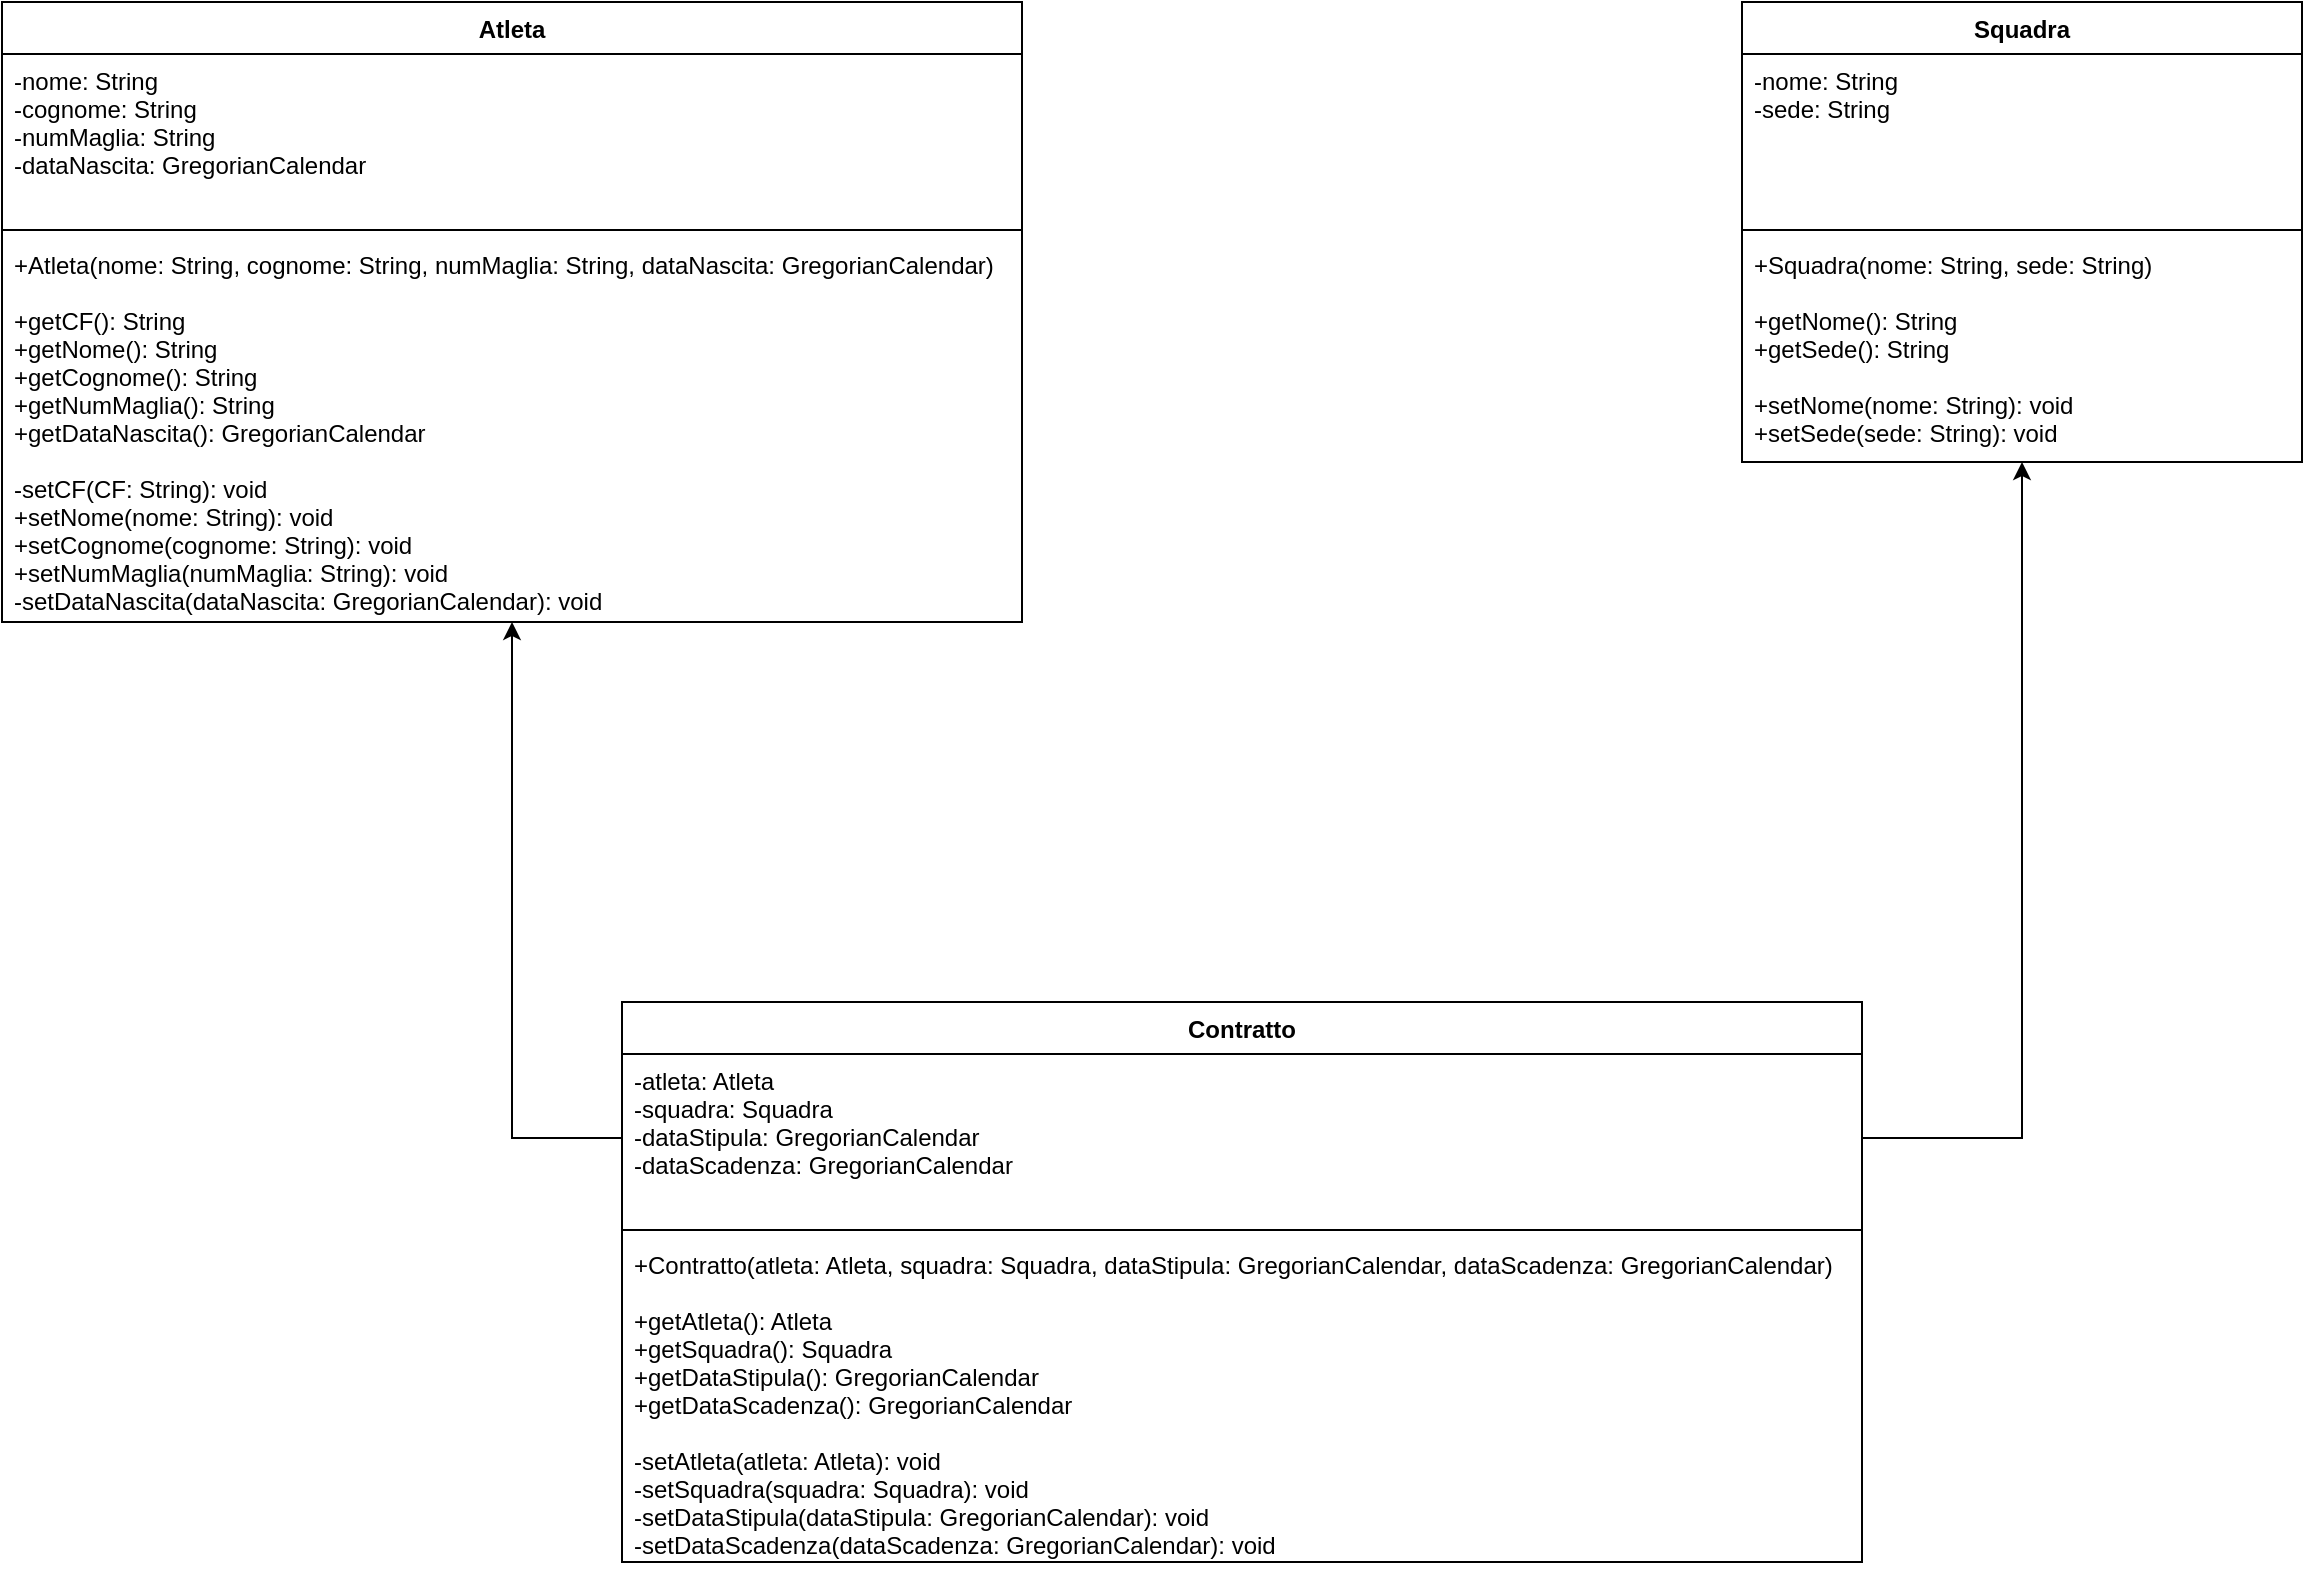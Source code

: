 <mxfile>
    <diagram id="aHG1m4o8wAllWOqiuQ4b" name="Page-1">
        <mxGraphModel dx="1435" dy="904" grid="1" gridSize="10" guides="1" tooltips="1" connect="1" arrows="1" fold="1" page="0" pageScale="1" pageWidth="827" pageHeight="1169" math="0" shadow="0">
            <root>
                <mxCell id="0"/>
                <mxCell id="1" parent="0"/>
                <mxCell id="SDYkrErsh-1BL4w2dOnM-1" value="Atleta" style="swimlane;fontStyle=1;align=center;verticalAlign=top;childLayout=stackLayout;horizontal=1;startSize=26;horizontalStack=0;resizeParent=1;resizeParentMax=0;resizeLast=0;collapsible=1;marginBottom=0;" parent="1" vertex="1">
                    <mxGeometry x="-380" y="120" width="510" height="310" as="geometry"/>
                </mxCell>
                <mxCell id="SDYkrErsh-1BL4w2dOnM-2" value="-nome: String&#10;-cognome: String&#10;-numMaglia: String&#10;-dataNascita: GregorianCalendar" style="text;strokeColor=none;fillColor=none;align=left;verticalAlign=top;spacingLeft=4;spacingRight=4;overflow=hidden;rotatable=0;points=[[0,0.5],[1,0.5]];portConstraint=eastwest;" parent="SDYkrErsh-1BL4w2dOnM-1" vertex="1">
                    <mxGeometry y="26" width="510" height="84" as="geometry"/>
                </mxCell>
                <mxCell id="SDYkrErsh-1BL4w2dOnM-3" value="" style="line;strokeWidth=1;fillColor=none;align=left;verticalAlign=middle;spacingTop=-1;spacingLeft=3;spacingRight=3;rotatable=0;labelPosition=right;points=[];portConstraint=eastwest;" parent="SDYkrErsh-1BL4w2dOnM-1" vertex="1">
                    <mxGeometry y="110" width="510" height="8" as="geometry"/>
                </mxCell>
                <mxCell id="SDYkrErsh-1BL4w2dOnM-4" value="+Atleta(nome: String, cognome: String, numMaglia: String, dataNascita: GregorianCalendar)&#10;&#10;+getCF(): String&#10;+getNome(): String&#10;+getCognome(): String&#10;+getNumMaglia(): String&#10;+getDataNascita(): GregorianCalendar&#10;&#10;-setCF(CF: String): void&#10;+setNome(nome: String): void&#10;+setCognome(cognome: String): void&#10;+setNumMaglia(numMaglia: String): void&#10;-setDataNascita(dataNascita: GregorianCalendar): void" style="text;strokeColor=none;fillColor=none;align=left;verticalAlign=top;spacingLeft=4;spacingRight=4;overflow=hidden;rotatable=0;points=[[0,0.5],[1,0.5]];portConstraint=eastwest;" parent="SDYkrErsh-1BL4w2dOnM-1" vertex="1">
                    <mxGeometry y="118" width="510" height="192" as="geometry"/>
                </mxCell>
                <mxCell id="SDYkrErsh-1BL4w2dOnM-5" value="Squadra" style="swimlane;fontStyle=1;align=center;verticalAlign=top;childLayout=stackLayout;horizontal=1;startSize=26;horizontalStack=0;resizeParent=1;resizeParentMax=0;resizeLast=0;collapsible=1;marginBottom=0;" parent="1" vertex="1">
                    <mxGeometry x="490" y="120" width="280" height="230" as="geometry"/>
                </mxCell>
                <mxCell id="SDYkrErsh-1BL4w2dOnM-6" value="-nome: String&#10;-sede: String" style="text;strokeColor=none;fillColor=none;align=left;verticalAlign=top;spacingLeft=4;spacingRight=4;overflow=hidden;rotatable=0;points=[[0,0.5],[1,0.5]];portConstraint=eastwest;" parent="SDYkrErsh-1BL4w2dOnM-5" vertex="1">
                    <mxGeometry y="26" width="280" height="84" as="geometry"/>
                </mxCell>
                <mxCell id="SDYkrErsh-1BL4w2dOnM-7" value="" style="line;strokeWidth=1;fillColor=none;align=left;verticalAlign=middle;spacingTop=-1;spacingLeft=3;spacingRight=3;rotatable=0;labelPosition=right;points=[];portConstraint=eastwest;" parent="SDYkrErsh-1BL4w2dOnM-5" vertex="1">
                    <mxGeometry y="110" width="280" height="8" as="geometry"/>
                </mxCell>
                <mxCell id="SDYkrErsh-1BL4w2dOnM-8" value="+Squadra(nome: String, sede: String)&#10;&#10;+getNome(): String&#10;+getSede(): String&#10;&#10;+setNome(nome: String): void&#10;+setSede(sede: String): void" style="text;strokeColor=none;fillColor=none;align=left;verticalAlign=top;spacingLeft=4;spacingRight=4;overflow=hidden;rotatable=0;points=[[0,0.5],[1,0.5]];portConstraint=eastwest;" parent="SDYkrErsh-1BL4w2dOnM-5" vertex="1">
                    <mxGeometry y="118" width="280" height="112" as="geometry"/>
                </mxCell>
                <mxCell id="SDYkrErsh-1BL4w2dOnM-9" value="Contratto" style="swimlane;fontStyle=1;align=center;verticalAlign=top;childLayout=stackLayout;horizontal=1;startSize=26;horizontalStack=0;resizeParent=1;resizeParentMax=0;resizeLast=0;collapsible=1;marginBottom=0;" parent="1" vertex="1">
                    <mxGeometry x="-70" y="620" width="620" height="280" as="geometry"/>
                </mxCell>
                <mxCell id="SDYkrErsh-1BL4w2dOnM-10" value="-atleta: Atleta&#10;-squadra: Squadra&#10;-dataStipula: GregorianCalendar&#10;-dataScadenza: GregorianCalendar" style="text;strokeColor=none;fillColor=none;align=left;verticalAlign=top;spacingLeft=4;spacingRight=4;overflow=hidden;rotatable=0;points=[[0,0.5],[1,0.5]];portConstraint=eastwest;" parent="SDYkrErsh-1BL4w2dOnM-9" vertex="1">
                    <mxGeometry y="26" width="620" height="84" as="geometry"/>
                </mxCell>
                <mxCell id="SDYkrErsh-1BL4w2dOnM-11" value="" style="line;strokeWidth=1;fillColor=none;align=left;verticalAlign=middle;spacingTop=-1;spacingLeft=3;spacingRight=3;rotatable=0;labelPosition=right;points=[];portConstraint=eastwest;" parent="SDYkrErsh-1BL4w2dOnM-9" vertex="1">
                    <mxGeometry y="110" width="620" height="8" as="geometry"/>
                </mxCell>
                <mxCell id="SDYkrErsh-1BL4w2dOnM-12" value="+Contratto(atleta: Atleta, squadra: Squadra, dataStipula: GregorianCalendar, dataScadenza: GregorianCalendar)&#10;&#10;+getAtleta(): Atleta&#10;+getSquadra(): Squadra&#10;+getDataStipula(): GregorianCalendar&#10;+getDataScadenza(): GregorianCalendar&#10;&#10;-setAtleta(atleta: Atleta): void&#10;-setSquadra(squadra: Squadra): void&#10;-setDataStipula(dataStipula: GregorianCalendar): void&#10;-setDataScadenza(dataScadenza: GregorianCalendar): void" style="text;strokeColor=none;fillColor=none;align=left;verticalAlign=top;spacingLeft=4;spacingRight=4;overflow=hidden;rotatable=0;points=[[0,0.5],[1,0.5]];portConstraint=eastwest;" parent="SDYkrErsh-1BL4w2dOnM-9" vertex="1">
                    <mxGeometry y="118" width="620" height="162" as="geometry"/>
                </mxCell>
                <mxCell id="SDYkrErsh-1BL4w2dOnM-14" style="edgeStyle=orthogonalEdgeStyle;rounded=0;orthogonalLoop=1;jettySize=auto;html=1;" parent="1" source="SDYkrErsh-1BL4w2dOnM-10" target="SDYkrErsh-1BL4w2dOnM-1" edge="1">
                    <mxGeometry relative="1" as="geometry"/>
                </mxCell>
                <mxCell id="SDYkrErsh-1BL4w2dOnM-15" style="edgeStyle=orthogonalEdgeStyle;rounded=0;orthogonalLoop=1;jettySize=auto;html=1;" parent="1" source="SDYkrErsh-1BL4w2dOnM-10" target="SDYkrErsh-1BL4w2dOnM-5" edge="1">
                    <mxGeometry relative="1" as="geometry"/>
                </mxCell>
            </root>
        </mxGraphModel>
    </diagram>
</mxfile>